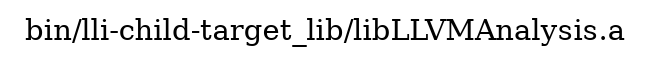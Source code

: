 digraph "bin/lli-child-target_lib/libLLVMAnalysis.a" {
	label="bin/lli-child-target_lib/libLLVMAnalysis.a";
	rankdir="LR"

}
